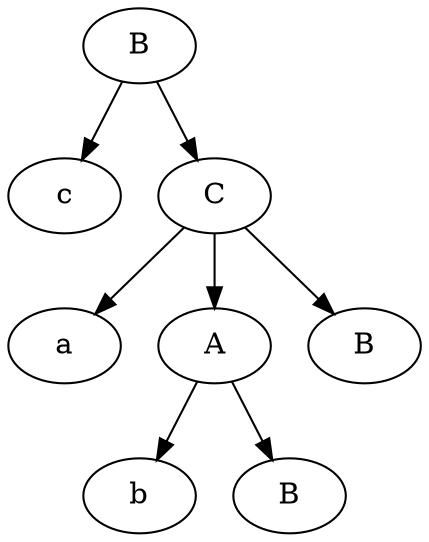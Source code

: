 digraph G {
	0[label="B"]
	1[label="c"]
	7[label="C"]
	2[label="a"]
	5[label="A"]
	3[label="b"]
	4[label="B"]
	5->3
	5->4
	6[label="B"]
	7->2
	7->5
	7->6
	0->1
	0->7

}